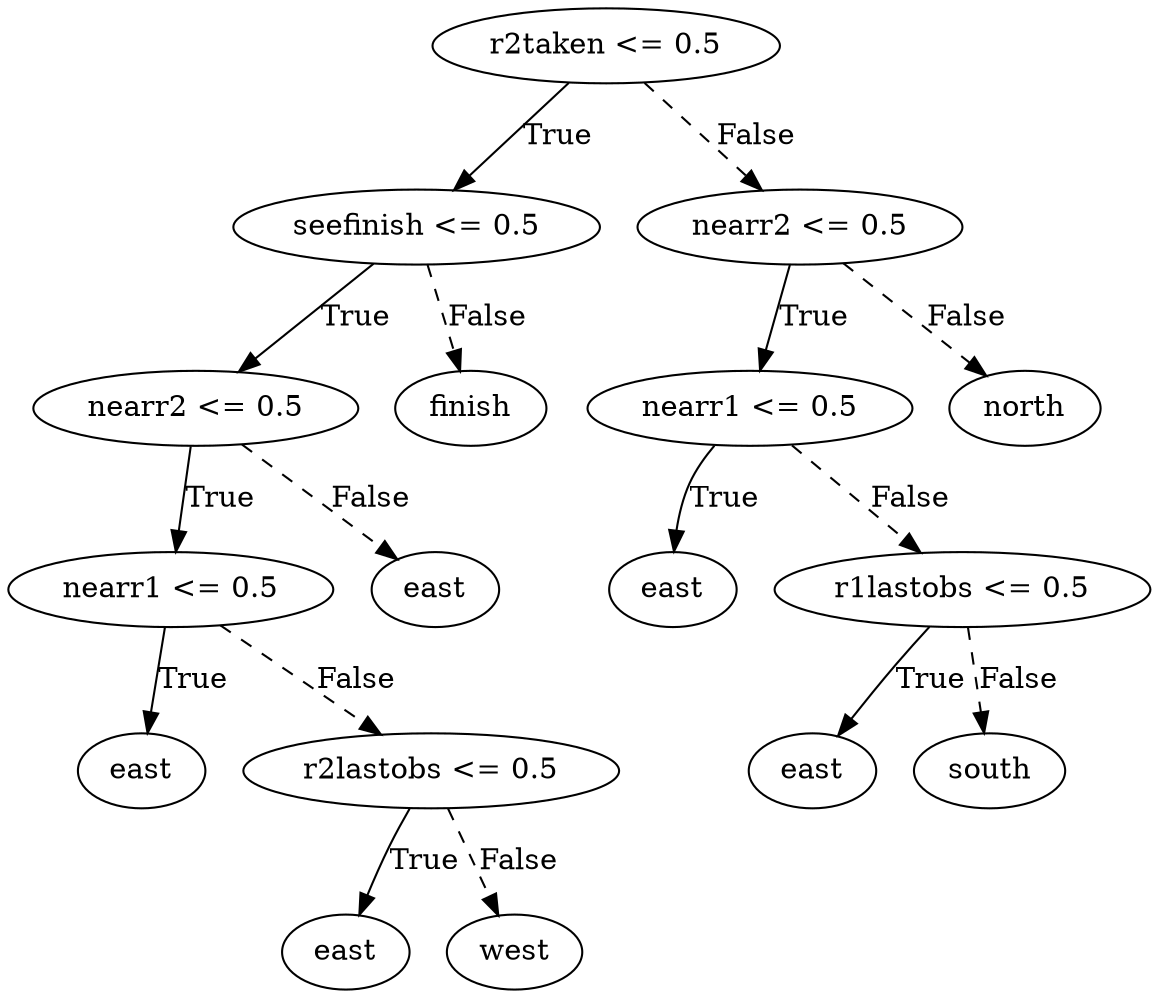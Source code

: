 digraph {
0 [label="r2taken <= 0.5"];
1 [label="seefinish <= 0.5"];
2 [label="nearr2 <= 0.5"];
3 [label="nearr1 <= 0.5"];
4 [label="east"];
3 -> 4 [label="True"];
5 [label="r2lastobs <= 0.5"];
6 [label="east"];
5 -> 6 [label="True"];
7 [label="west"];
5 -> 7 [style="dashed", label="False"];
3 -> 5 [style="dashed", label="False"];
2 -> 3 [label="True"];
8 [label="east"];
2 -> 8 [style="dashed", label="False"];
1 -> 2 [label="True"];
9 [label="finish"];
1 -> 9 [style="dashed", label="False"];
0 -> 1 [label="True"];
10 [label="nearr2 <= 0.5"];
11 [label="nearr1 <= 0.5"];
12 [label="east"];
11 -> 12 [label="True"];
13 [label="r1lastobs <= 0.5"];
14 [label="east"];
13 -> 14 [label="True"];
15 [label="south"];
13 -> 15 [style="dashed", label="False"];
11 -> 13 [style="dashed", label="False"];
10 -> 11 [label="True"];
16 [label="north"];
10 -> 16 [style="dashed", label="False"];
0 -> 10 [style="dashed", label="False"];

}